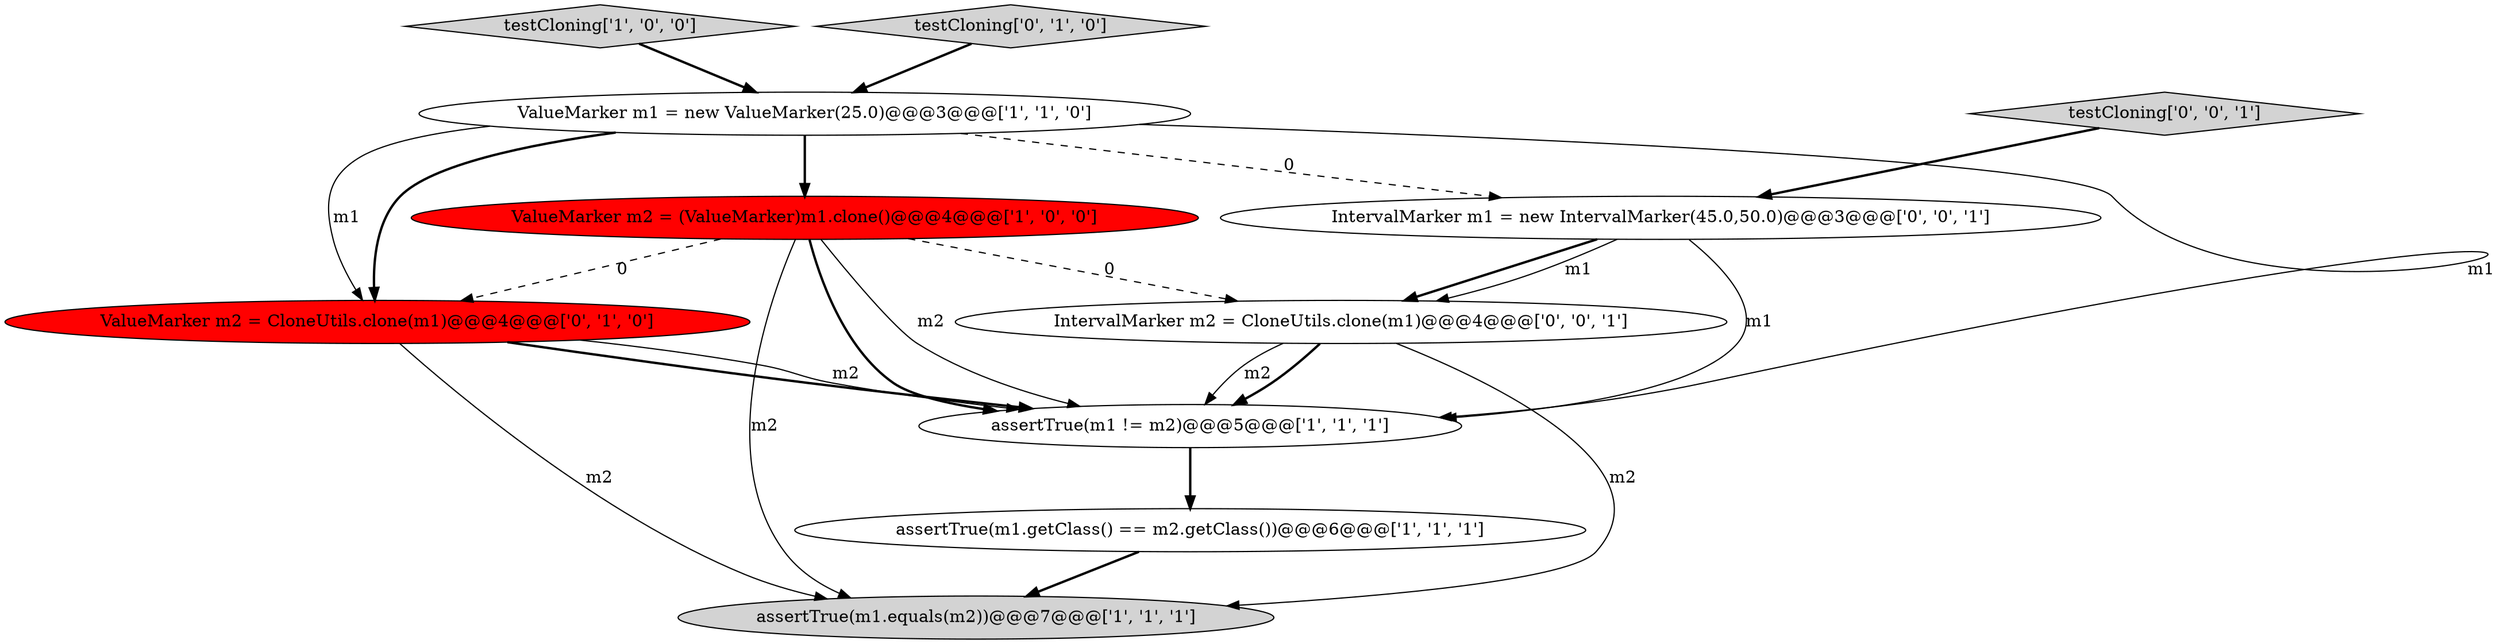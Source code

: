 digraph {
4 [style = filled, label = "assertTrue(m1.getClass() == m2.getClass())@@@6@@@['1', '1', '1']", fillcolor = white, shape = ellipse image = "AAA0AAABBB1BBB"];
5 [style = filled, label = "ValueMarker m1 = new ValueMarker(25.0)@@@3@@@['1', '1', '0']", fillcolor = white, shape = ellipse image = "AAA0AAABBB1BBB"];
8 [style = filled, label = "IntervalMarker m1 = new IntervalMarker(45.0,50.0)@@@3@@@['0', '0', '1']", fillcolor = white, shape = ellipse image = "AAA0AAABBB3BBB"];
3 [style = filled, label = "assertTrue(m1 != m2)@@@5@@@['1', '1', '1']", fillcolor = white, shape = ellipse image = "AAA0AAABBB1BBB"];
6 [style = filled, label = "ValueMarker m2 = CloneUtils.clone(m1)@@@4@@@['0', '1', '0']", fillcolor = red, shape = ellipse image = "AAA1AAABBB2BBB"];
10 [style = filled, label = "IntervalMarker m2 = CloneUtils.clone(m1)@@@4@@@['0', '0', '1']", fillcolor = white, shape = ellipse image = "AAA0AAABBB3BBB"];
0 [style = filled, label = "ValueMarker m2 = (ValueMarker)m1.clone()@@@4@@@['1', '0', '0']", fillcolor = red, shape = ellipse image = "AAA1AAABBB1BBB"];
2 [style = filled, label = "testCloning['1', '0', '0']", fillcolor = lightgray, shape = diamond image = "AAA0AAABBB1BBB"];
1 [style = filled, label = "assertTrue(m1.equals(m2))@@@7@@@['1', '1', '1']", fillcolor = lightgray, shape = ellipse image = "AAA0AAABBB1BBB"];
7 [style = filled, label = "testCloning['0', '1', '0']", fillcolor = lightgray, shape = diamond image = "AAA0AAABBB2BBB"];
9 [style = filled, label = "testCloning['0', '0', '1']", fillcolor = lightgray, shape = diamond image = "AAA0AAABBB3BBB"];
0->3 [style = bold, label=""];
10->3 [style = solid, label="m2"];
6->3 [style = bold, label=""];
8->10 [style = bold, label=""];
8->3 [style = solid, label="m1"];
0->3 [style = solid, label="m2"];
0->6 [style = dashed, label="0"];
10->3 [style = bold, label=""];
5->6 [style = solid, label="m1"];
9->8 [style = bold, label=""];
3->4 [style = bold, label=""];
0->10 [style = dashed, label="0"];
8->10 [style = solid, label="m1"];
7->5 [style = bold, label=""];
5->6 [style = bold, label=""];
5->0 [style = bold, label=""];
10->1 [style = solid, label="m2"];
6->1 [style = solid, label="m2"];
5->3 [style = solid, label="m1"];
5->8 [style = dashed, label="0"];
6->3 [style = solid, label="m2"];
4->1 [style = bold, label=""];
0->1 [style = solid, label="m2"];
2->5 [style = bold, label=""];
}
